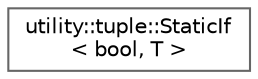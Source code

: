 digraph "类继承关系图"
{
 // LATEX_PDF_SIZE
  bgcolor="transparent";
  edge [fontname=Helvetica,fontsize=10,labelfontname=Helvetica,labelfontsize=10];
  node [fontname=Helvetica,fontsize=10,shape=box,height=0.2,width=0.4];
  rankdir="LR";
  Node0 [id="Node000000",label="utility::tuple::StaticIf\l\< bool, T \>",height=0.2,width=0.4,color="grey40", fillcolor="white", style="filled",URL="$structutility_1_1tuple_1_1_static_if.html",tooltip="The StaticIf struct is used to statically choose the type based on the condition."];
}
